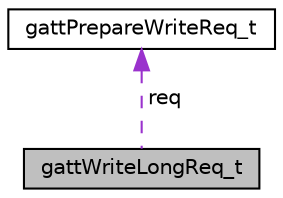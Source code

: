 digraph "gattWriteLongReq_t"
{
  edge [fontname="Helvetica",fontsize="10",labelfontname="Helvetica",labelfontsize="10"];
  node [fontname="Helvetica",fontsize="10",shape=record];
  Node1 [label="gattWriteLongReq_t",height=0.2,width=0.4,color="black", fillcolor="grey75", style="filled" fontcolor="black"];
  Node2 -> Node1 [dir="back",color="darkorchid3",fontsize="10",style="dashed",label=" req" ,fontname="Helvetica"];
  Node2 [label="gattPrepareWriteReq_t",height=0.2,width=0.4,color="black", fillcolor="white", style="filled",URL="$structgatt_prepare_write_req__t.html"];
}
